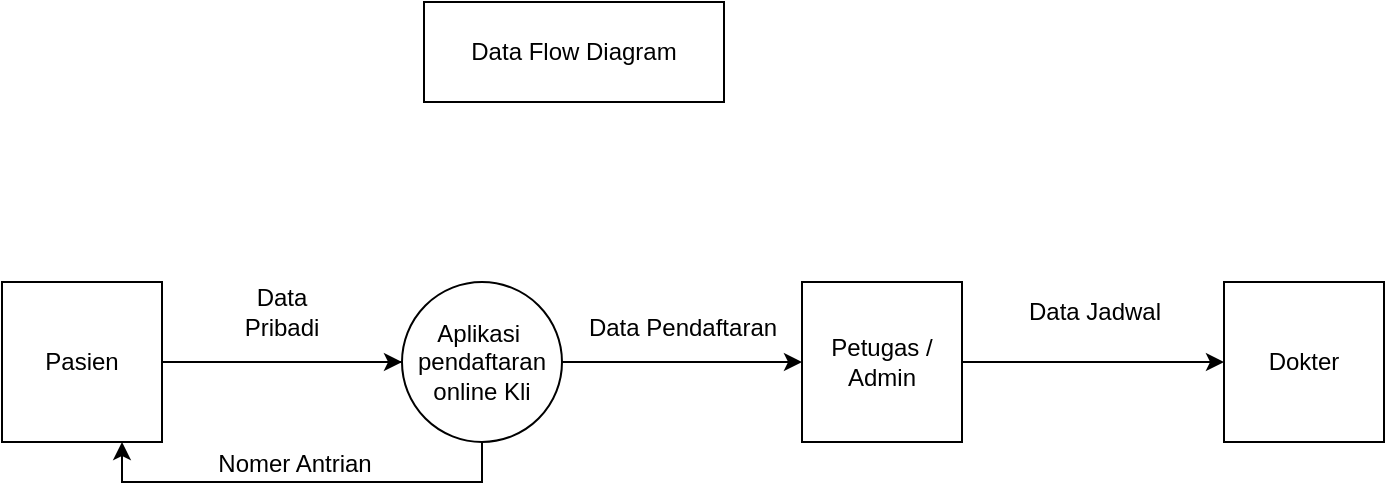 <mxfile version="22.1.2" type="device" pages="5">
  <diagram name="diagram 0" id="h-CeU8rt-kA_J9l4s6qa">
    <mxGraphModel dx="977" dy="521" grid="1" gridSize="10" guides="1" tooltips="1" connect="1" arrows="1" fold="1" page="1" pageScale="1" pageWidth="827" pageHeight="1169" math="0" shadow="0">
      <root>
        <mxCell id="0" />
        <mxCell id="1" parent="0" />
        <mxCell id="YRoYsWuvd7qFmIGlLqjR-1" value="Aplikasi&amp;nbsp;&lt;br&gt;pendaftaran online Kli" style="ellipse;whiteSpace=wrap;html=1;aspect=fixed;" parent="1" vertex="1">
          <mxGeometry x="299" y="200" width="80" height="80" as="geometry" />
        </mxCell>
        <mxCell id="YRoYsWuvd7qFmIGlLqjR-2" value="Pasien" style="whiteSpace=wrap;html=1;aspect=fixed;" parent="1" vertex="1">
          <mxGeometry x="99" y="200" width="80" height="80" as="geometry" />
        </mxCell>
        <mxCell id="BFbITvE8KLXeI4FZeZa4-2" value="" style="edgeStyle=orthogonalEdgeStyle;rounded=0;orthogonalLoop=1;jettySize=auto;html=1;" parent="1" source="YRoYsWuvd7qFmIGlLqjR-3" target="BFbITvE8KLXeI4FZeZa4-1" edge="1">
          <mxGeometry relative="1" as="geometry" />
        </mxCell>
        <mxCell id="YRoYsWuvd7qFmIGlLqjR-3" value="Petugas / Admin" style="whiteSpace=wrap;html=1;aspect=fixed;" parent="1" vertex="1">
          <mxGeometry x="499" y="200" width="80" height="80" as="geometry" />
        </mxCell>
        <mxCell id="YRoYsWuvd7qFmIGlLqjR-4" value="" style="endArrow=classic;html=1;rounded=0;exitX=0;exitY=0.5;exitDx=0;exitDy=0;entryX=0;entryY=0.5;entryDx=0;entryDy=0;" parent="1" source="YRoYsWuvd7qFmIGlLqjR-1" target="YRoYsWuvd7qFmIGlLqjR-1" edge="1">
          <mxGeometry width="50" height="50" relative="1" as="geometry">
            <mxPoint x="199" y="265" as="sourcePoint" />
            <mxPoint x="189" y="215" as="targetPoint" />
            <Array as="points">
              <mxPoint x="179" y="240" />
            </Array>
          </mxGeometry>
        </mxCell>
        <mxCell id="YRoYsWuvd7qFmIGlLqjR-5" value="" style="endArrow=classic;html=1;rounded=0;exitX=1;exitY=0.5;exitDx=0;exitDy=0;entryX=0;entryY=0.5;entryDx=0;entryDy=0;" parent="1" source="YRoYsWuvd7qFmIGlLqjR-1" target="YRoYsWuvd7qFmIGlLqjR-3" edge="1">
          <mxGeometry width="50" height="50" relative="1" as="geometry">
            <mxPoint x="353" y="260" as="sourcePoint" />
            <mxPoint x="489" y="240" as="targetPoint" />
          </mxGeometry>
        </mxCell>
        <mxCell id="YRoYsWuvd7qFmIGlLqjR-6" value="Data Pribadi" style="text;html=1;strokeColor=none;fillColor=none;align=center;verticalAlign=middle;whiteSpace=wrap;rounded=0;" parent="1" vertex="1">
          <mxGeometry x="209" y="200" width="60" height="30" as="geometry" />
        </mxCell>
        <mxCell id="YRoYsWuvd7qFmIGlLqjR-7" value="Data Pendaftaran" style="text;html=1;align=center;verticalAlign=middle;resizable=0;points=[];autosize=1;strokeColor=none;fillColor=none;" parent="1" vertex="1">
          <mxGeometry x="379" y="208" width="120" height="30" as="geometry" />
        </mxCell>
        <mxCell id="YRoYsWuvd7qFmIGlLqjR-8" value="" style="endArrow=classic;html=1;rounded=0;exitX=0.5;exitY=1;exitDx=0;exitDy=0;entryX=0.75;entryY=1;entryDx=0;entryDy=0;" parent="1" source="YRoYsWuvd7qFmIGlLqjR-1" target="YRoYsWuvd7qFmIGlLqjR-2" edge="1">
          <mxGeometry width="50" height="50" relative="1" as="geometry">
            <mxPoint x="339" y="300" as="sourcePoint" />
            <mxPoint x="159" y="290" as="targetPoint" />
            <Array as="points">
              <mxPoint x="339" y="300" />
              <mxPoint x="159" y="300" />
            </Array>
          </mxGeometry>
        </mxCell>
        <mxCell id="YRoYsWuvd7qFmIGlLqjR-9" value="Nomer Antrian" style="text;html=1;align=center;verticalAlign=middle;resizable=0;points=[];autosize=1;strokeColor=none;fillColor=none;" parent="1" vertex="1">
          <mxGeometry x="195" y="276" width="100" height="30" as="geometry" />
        </mxCell>
        <mxCell id="YRoYsWuvd7qFmIGlLqjR-10" value="Data Flow Diagram" style="rounded=0;whiteSpace=wrap;html=1;" parent="1" vertex="1">
          <mxGeometry x="310" y="60" width="150" height="50" as="geometry" />
        </mxCell>
        <mxCell id="BFbITvE8KLXeI4FZeZa4-1" value="Dokter" style="whiteSpace=wrap;html=1;aspect=fixed;" parent="1" vertex="1">
          <mxGeometry x="710" y="200" width="80" height="80" as="geometry" />
        </mxCell>
        <mxCell id="BFbITvE8KLXeI4FZeZa4-3" value="Data Jadwal" style="text;html=1;align=center;verticalAlign=middle;resizable=0;points=[];autosize=1;strokeColor=none;fillColor=none;" parent="1" vertex="1">
          <mxGeometry x="600" y="200" width="90" height="30" as="geometry" />
        </mxCell>
      </root>
    </mxGraphModel>
  </diagram>
  <diagram name="usecase diagram" id="tMz3h5kmQQdcN9bqUCez">
    <mxGraphModel dx="977" dy="1690" grid="1" gridSize="10" guides="1" tooltips="1" connect="1" arrows="1" fold="1" page="1" pageScale="1" pageWidth="827" pageHeight="1169" math="0" shadow="0">
      <root>
        <mxCell id="0" />
        <mxCell id="1" parent="0" />
        <mxCell id="ZqdmLDNxaYKShbuUKh_A-4" value="&lt;font style=&quot;font-size: 24px;&quot;&gt;Register Online&lt;/font&gt;" style="text;html=1;strokeColor=none;fillColor=none;align=center;verticalAlign=middle;whiteSpace=wrap;rounded=0;" parent="1" vertex="1">
          <mxGeometry x="322" y="-1150" width="183" height="90" as="geometry" />
        </mxCell>
        <mxCell id="oFRJivhALKviN9E6l2dN-47" value="Pasien" style="shape=umlActor;verticalLabelPosition=bottom;verticalAlign=top;html=1;outlineConnect=0;" parent="1" vertex="1">
          <mxGeometry x="130" y="-875" width="30" height="60" as="geometry" />
        </mxCell>
        <mxCell id="oFRJivhALKviN9E6l2dN-48" value="Sistem KlinikGo" style="shape=umlActor;verticalLabelPosition=bottom;verticalAlign=top;html=1;outlineConnect=0;" parent="1" vertex="1">
          <mxGeometry x="650" y="-885" width="30" height="60" as="geometry" />
        </mxCell>
        <mxCell id="oFRJivhALKviN9E6l2dN-49" value="" style="whiteSpace=wrap;html=1;aspect=fixed;" parent="1" vertex="1">
          <mxGeometry x="210" y="-1040" width="405" height="405" as="geometry" />
        </mxCell>
        <mxCell id="oFRJivhALKviN9E6l2dN-51" value="Memilih Status" style="ellipse;whiteSpace=wrap;html=1;" parent="1" vertex="1">
          <mxGeometry x="320" y="-995" width="100" height="50" as="geometry" />
        </mxCell>
        <mxCell id="oFRJivhALKviN9E6l2dN-52" value="Mengisi Formulir&amp;nbsp;&lt;br&gt;Pendaftaran" style="ellipse;whiteSpace=wrap;html=1;" parent="1" vertex="1">
          <mxGeometry x="320" y="-935" width="146.25" height="60" as="geometry" />
        </mxCell>
        <mxCell id="oFRJivhALKviN9E6l2dN-53" value="Validasi Data" style="ellipse;whiteSpace=wrap;html=1;" parent="1" vertex="1">
          <mxGeometry x="384" y="-805" width="115" height="50" as="geometry" />
        </mxCell>
        <mxCell id="oFRJivhALKviN9E6l2dN-54" value="Konfirmasi Pendaftaran" style="ellipse;whiteSpace=wrap;html=1;" parent="1" vertex="1">
          <mxGeometry x="384" y="-870" width="114" height="50" as="geometry" />
        </mxCell>
        <mxCell id="oFRJivhALKviN9E6l2dN-55" value="Registrasi Ulang" style="ellipse;whiteSpace=wrap;html=1;" parent="1" vertex="1">
          <mxGeometry x="310" y="-755" width="110" height="50" as="geometry" />
        </mxCell>
        <mxCell id="oFRJivhALKviN9E6l2dN-56" value="Nomer Antrian" style="ellipse;whiteSpace=wrap;html=1;" parent="1" vertex="1">
          <mxGeometry x="399" y="-715" width="100" height="70" as="geometry" />
        </mxCell>
        <mxCell id="oFRJivhALKviN9E6l2dN-57" value="" style="endArrow=none;html=1;rounded=0;exitX=0.5;exitY=0.5;exitDx=0;exitDy=0;exitPerimeter=0;" parent="1" source="oFRJivhALKviN9E6l2dN-47" target="oFRJivhALKviN9E6l2dN-52" edge="1">
          <mxGeometry width="50" height="50" relative="1" as="geometry">
            <mxPoint x="160" y="-835" as="sourcePoint" />
            <mxPoint x="210" y="-885" as="targetPoint" />
          </mxGeometry>
        </mxCell>
        <mxCell id="oFRJivhALKviN9E6l2dN-58" value="" style="endArrow=none;html=1;rounded=0;entryX=0.22;entryY=0.9;entryDx=0;entryDy=0;entryPerimeter=0;exitX=0.5;exitY=0.5;exitDx=0;exitDy=0;exitPerimeter=0;" parent="1" source="oFRJivhALKviN9E6l2dN-47" target="oFRJivhALKviN9E6l2dN-51" edge="1">
          <mxGeometry width="50" height="50" relative="1" as="geometry">
            <mxPoint x="160" y="-845" as="sourcePoint" />
            <mxPoint x="273" y="-805" as="targetPoint" />
          </mxGeometry>
        </mxCell>
        <mxCell id="oFRJivhALKviN9E6l2dN-59" value="" style="endArrow=none;html=1;rounded=0;exitX=0.5;exitY=0.5;exitDx=0;exitDy=0;exitPerimeter=0;" parent="1" source="oFRJivhALKviN9E6l2dN-47" target="oFRJivhALKviN9E6l2dN-55" edge="1">
          <mxGeometry width="50" height="50" relative="1" as="geometry">
            <mxPoint x="160" y="-815" as="sourcePoint" />
            <mxPoint x="278" y="-790" as="targetPoint" />
          </mxGeometry>
        </mxCell>
        <mxCell id="oFRJivhALKviN9E6l2dN-60" value="" style="endArrow=none;html=1;rounded=0;entryX=0.5;entryY=0.5;entryDx=0;entryDy=0;entryPerimeter=0;exitX=1;exitY=0.5;exitDx=0;exitDy=0;" parent="1" source="oFRJivhALKviN9E6l2dN-53" target="oFRJivhALKviN9E6l2dN-48" edge="1">
          <mxGeometry width="50" height="50" relative="1" as="geometry">
            <mxPoint x="535.5" y="-815" as="sourcePoint" />
            <mxPoint x="642.5" y="-854" as="targetPoint" />
          </mxGeometry>
        </mxCell>
        <mxCell id="oFRJivhALKviN9E6l2dN-61" value="" style="endArrow=none;html=1;rounded=0;exitX=1;exitY=0.5;exitDx=0;exitDy=0;entryX=0.5;entryY=0.5;entryDx=0;entryDy=0;entryPerimeter=0;" parent="1" source="oFRJivhALKviN9E6l2dN-54" target="oFRJivhALKviN9E6l2dN-48" edge="1">
          <mxGeometry width="50" height="50" relative="1" as="geometry">
            <mxPoint x="531" y="-885" as="sourcePoint" />
            <mxPoint x="640" y="-865" as="targetPoint" />
          </mxGeometry>
        </mxCell>
        <mxCell id="oFRJivhALKviN9E6l2dN-62" value="" style="endArrow=none;html=1;rounded=0;entryX=0.5;entryY=0.5;entryDx=0;entryDy=0;entryPerimeter=0;" parent="1" source="oFRJivhALKviN9E6l2dN-56" target="oFRJivhALKviN9E6l2dN-48" edge="1">
          <mxGeometry width="50" height="50" relative="1" as="geometry">
            <mxPoint x="509" y="-770" as="sourcePoint" />
            <mxPoint x="652.5" y="-844" as="targetPoint" />
          </mxGeometry>
        </mxCell>
        <mxCell id="cWtDHNC0tciuh4rXQPmw-3" value="" style="edgeStyle=orthogonalEdgeStyle;rounded=0;orthogonalLoop=1;jettySize=auto;html=1;" parent="1" source="cWtDHNC0tciuh4rXQPmw-5" target="cWtDHNC0tciuh4rXQPmw-2" edge="1">
          <mxGeometry relative="1" as="geometry">
            <mxPoint x="650" y="-980" as="sourcePoint" />
          </mxGeometry>
        </mxCell>
        <mxCell id="cWtDHNC0tciuh4rXQPmw-2" value="Mengatur Jadwal" style="ellipse;whiteSpace=wrap;html=1;" parent="1" vertex="1">
          <mxGeometry x="498" y="-985" width="100" height="50" as="geometry" />
        </mxCell>
        <mxCell id="cWtDHNC0tciuh4rXQPmw-5" value="Dokter" style="shape=umlActor;verticalLabelPosition=bottom;verticalAlign=top;html=1;outlineConnect=0;" parent="1" vertex="1">
          <mxGeometry x="648" y="-989" width="30" height="60" as="geometry" />
        </mxCell>
      </root>
    </mxGraphModel>
  </diagram>
  <diagram name="activity diagram" id="lAYUR7G8FP4FzufmRgOV">
    <mxGraphModel dx="977" dy="521" grid="1" gridSize="10" guides="1" tooltips="1" connect="1" arrows="1" fold="1" page="1" pageScale="1" pageWidth="827" pageHeight="1169" math="0" shadow="0">
      <root>
        <mxCell id="0" />
        <mxCell id="1" parent="0" />
        <mxCell id="pU__gp-SK6qXZ8MMTA65-1" value="Pasien" style="swimlane;whiteSpace=wrap;html=1;" parent="1" vertex="1">
          <mxGeometry x="180" y="80" width="200" height="520" as="geometry" />
        </mxCell>
        <mxCell id="08yuenA4GwLapRC3ie5b-1" value="" style="ellipse;whiteSpace=wrap;html=1;fillColor=#050505;" parent="pU__gp-SK6qXZ8MMTA65-1" vertex="1">
          <mxGeometry x="70" y="30" width="30" height="30" as="geometry" />
        </mxCell>
        <mxCell id="HHgp_eVWiDWBdsTx85gn-1" value="Memulai Pendaftaran Online" style="rounded=1;whiteSpace=wrap;html=1;" parent="pU__gp-SK6qXZ8MMTA65-1" vertex="1">
          <mxGeometry x="30" y="100" width="120" height="40" as="geometry" />
        </mxCell>
        <mxCell id="HHgp_eVWiDWBdsTx85gn-3" value="" style="endArrow=classic;html=1;rounded=0;" parent="pU__gp-SK6qXZ8MMTA65-1" edge="1">
          <mxGeometry width="50" height="50" relative="1" as="geometry">
            <mxPoint x="84.5" y="60" as="sourcePoint" />
            <mxPoint x="85" y="100" as="targetPoint" />
          </mxGeometry>
        </mxCell>
        <mxCell id="SZvR9t092akie5ZzWwz7-1" value="" style="endArrow=classic;html=1;rounded=0;" parent="pU__gp-SK6qXZ8MMTA65-1" edge="1">
          <mxGeometry width="50" height="50" relative="1" as="geometry">
            <mxPoint x="84.5" y="140" as="sourcePoint" />
            <mxPoint x="85" y="180" as="targetPoint" />
          </mxGeometry>
        </mxCell>
        <mxCell id="SZvR9t092akie5ZzWwz7-2" value="Mengisi Formulir Pendaftaran" style="rounded=1;whiteSpace=wrap;html=1;" parent="pU__gp-SK6qXZ8MMTA65-1" vertex="1">
          <mxGeometry x="30" y="180" width="120" height="40" as="geometry" />
        </mxCell>
        <mxCell id="zKmAAgRS18sF6HLCfmCe-4" value="" style="endArrow=classic;html=1;rounded=0;entryX=0;entryY=0.5;entryDx=0;entryDy=0;" parent="pU__gp-SK6qXZ8MMTA65-1" target="zKmAAgRS18sF6HLCfmCe-3" edge="1">
          <mxGeometry width="50" height="50" relative="1" as="geometry">
            <mxPoint x="150" y="200" as="sourcePoint" />
            <mxPoint x="200" y="150" as="targetPoint" />
          </mxGeometry>
        </mxCell>
        <mxCell id="OFR_-nQHHDNawVo3thgq-7" value="" style="edgeStyle=orthogonalEdgeStyle;rounded=0;orthogonalLoop=1;jettySize=auto;html=1;" parent="pU__gp-SK6qXZ8MMTA65-1" source="OFR_-nQHHDNawVo3thgq-3" target="OFR_-nQHHDNawVo3thgq-6" edge="1">
          <mxGeometry relative="1" as="geometry" />
        </mxCell>
        <mxCell id="OFR_-nQHHDNawVo3thgq-3" value="Menerima Jadwal" style="rounded=1;whiteSpace=wrap;html=1;" parent="pU__gp-SK6qXZ8MMTA65-1" vertex="1">
          <mxGeometry x="30" y="260" width="120" height="40" as="geometry" />
        </mxCell>
        <mxCell id="OFR_-nQHHDNawVo3thgq-9" value="" style="edgeStyle=orthogonalEdgeStyle;rounded=0;orthogonalLoop=1;jettySize=auto;html=1;" parent="pU__gp-SK6qXZ8MMTA65-1" source="OFR_-nQHHDNawVo3thgq-6" target="OFR_-nQHHDNawVo3thgq-8" edge="1">
          <mxGeometry relative="1" as="geometry" />
        </mxCell>
        <mxCell id="OFR_-nQHHDNawVo3thgq-6" value="Permohonan Selesai" style="rounded=1;whiteSpace=wrap;html=1;" parent="pU__gp-SK6qXZ8MMTA65-1" vertex="1">
          <mxGeometry x="30" y="330" width="120" height="40" as="geometry" />
        </mxCell>
        <mxCell id="OFR_-nQHHDNawVo3thgq-8" value="" style="ellipse;whiteSpace=wrap;html=1;fillColor=#050505;" parent="pU__gp-SK6qXZ8MMTA65-1" vertex="1">
          <mxGeometry x="75" y="410" width="30" height="30" as="geometry" />
        </mxCell>
        <mxCell id="pU__gp-SK6qXZ8MMTA65-2" value="Sistem KlinikGo" style="swimlane;whiteSpace=wrap;html=1;startSize=23;" parent="1" vertex="1">
          <mxGeometry x="380" y="80" width="200" height="520" as="geometry" />
        </mxCell>
        <mxCell id="SZvR9t092akie5ZzWwz7-6" value="Kirim Konfirmasi" style="rounded=1;whiteSpace=wrap;html=1;" parent="pU__gp-SK6qXZ8MMTA65-2" vertex="1">
          <mxGeometry x="40" y="260" width="130" height="40" as="geometry" />
        </mxCell>
        <mxCell id="zKmAAgRS18sF6HLCfmCe-3" value="Validasi Data" style="rounded=1;whiteSpace=wrap;html=1;" parent="pU__gp-SK6qXZ8MMTA65-2" vertex="1">
          <mxGeometry x="40" y="180" width="130" height="40" as="geometry" />
        </mxCell>
        <mxCell id="zKmAAgRS18sF6HLCfmCe-5" value="" style="endArrow=classic;html=1;rounded=0;exitX=0.446;exitY=1.025;exitDx=0;exitDy=0;exitPerimeter=0;" parent="pU__gp-SK6qXZ8MMTA65-2" source="zKmAAgRS18sF6HLCfmCe-3" edge="1">
          <mxGeometry width="50" height="50" relative="1" as="geometry">
            <mxPoint x="100" y="225" as="sourcePoint" />
            <mxPoint x="98" y="260" as="targetPoint" />
          </mxGeometry>
        </mxCell>
        <mxCell id="-E48vmCfG0ZWFy1E9HIm-1" value="Dokter" style="swimlane;whiteSpace=wrap;html=1;" parent="1" vertex="1">
          <mxGeometry x="580" y="80" width="200" height="520" as="geometry" />
        </mxCell>
        <mxCell id="-E48vmCfG0ZWFy1E9HIm-3" value="Menentukan Jadwal" style="rounded=1;whiteSpace=wrap;html=1;" parent="-E48vmCfG0ZWFy1E9HIm-1" vertex="1">
          <mxGeometry x="40" y="180" width="130" height="40" as="geometry" />
        </mxCell>
        <mxCell id="OFR_-nQHHDNawVo3thgq-1" value="" style="edgeStyle=orthogonalEdgeStyle;rounded=0;orthogonalLoop=1;jettySize=auto;html=1;" parent="1" source="-E48vmCfG0ZWFy1E9HIm-3" target="zKmAAgRS18sF6HLCfmCe-3" edge="1">
          <mxGeometry relative="1" as="geometry" />
        </mxCell>
        <mxCell id="OFR_-nQHHDNawVo3thgq-4" value="" style="edgeStyle=orthogonalEdgeStyle;rounded=0;orthogonalLoop=1;jettySize=auto;html=1;" parent="1" source="SZvR9t092akie5ZzWwz7-6" target="OFR_-nQHHDNawVo3thgq-3" edge="1">
          <mxGeometry relative="1" as="geometry" />
        </mxCell>
      </root>
    </mxGraphModel>
  </diagram>
  <diagram name="sequence diagram" id="SFWUgWPTjtBycZWt1fGB">
    <mxGraphModel dx="1804" dy="521" grid="1" gridSize="10" guides="1" tooltips="1" connect="1" arrows="1" fold="1" page="1" pageScale="1" pageWidth="827" pageHeight="1169" math="0" shadow="0">
      <root>
        <mxCell id="0" />
        <mxCell id="1" parent="0" />
        <mxCell id="FNnTudA99JPxCrF4P8AE-1" value="Pasien" style="shape=umlLifeline;perimeter=lifelinePerimeter;whiteSpace=wrap;html=1;container=0;dropTarget=0;collapsible=0;recursiveResize=0;outlineConnect=0;portConstraint=eastwest;newEdgeStyle={&quot;edgeStyle&quot;:&quot;elbowEdgeStyle&quot;,&quot;elbow&quot;:&quot;vertical&quot;,&quot;curved&quot;:0,&quot;rounded&quot;:0};" parent="1" vertex="1">
          <mxGeometry x="40" y="40" width="100" height="758" as="geometry" />
        </mxCell>
        <mxCell id="FNnTudA99JPxCrF4P8AE-2" value="" style="html=1;points=[];perimeter=orthogonalPerimeter;outlineConnect=0;targetShapes=umlLifeline;portConstraint=eastwest;newEdgeStyle={&quot;edgeStyle&quot;:&quot;elbowEdgeStyle&quot;,&quot;elbow&quot;:&quot;vertical&quot;,&quot;curved&quot;:0,&quot;rounded&quot;:0};" parent="FNnTudA99JPxCrF4P8AE-1" vertex="1">
          <mxGeometry x="45" y="70" width="10" height="650" as="geometry" />
        </mxCell>
        <mxCell id="FNnTudA99JPxCrF4P8AE-3" value="Registrasi Online" style="html=1;verticalAlign=bottom;startArrow=oval;endArrow=block;startSize=8;edgeStyle=elbowEdgeStyle;elbow=vertical;curved=0;rounded=0;" parent="FNnTudA99JPxCrF4P8AE-1" target="FNnTudA99JPxCrF4P8AE-2" edge="1">
          <mxGeometry relative="1" as="geometry">
            <mxPoint x="-40" y="70" as="sourcePoint" />
          </mxGeometry>
        </mxCell>
        <mxCell id="FNnTudA99JPxCrF4P8AE-4" value="Sistem Klinik Go" style="shape=umlLifeline;perimeter=lifelinePerimeter;whiteSpace=wrap;html=1;container=0;dropTarget=0;collapsible=0;recursiveResize=0;outlineConnect=0;portConstraint=eastwest;newEdgeStyle={&quot;edgeStyle&quot;:&quot;elbowEdgeStyle&quot;,&quot;elbow&quot;:&quot;vertical&quot;,&quot;curved&quot;:0,&quot;rounded&quot;:0};size=40;" parent="1" vertex="1">
          <mxGeometry x="250" y="42" width="140" height="758" as="geometry" />
        </mxCell>
        <mxCell id="FNnTudA99JPxCrF4P8AE-5" value="" style="html=1;points=[];perimeter=orthogonalPerimeter;outlineConnect=0;targetShapes=umlLifeline;portConstraint=eastwest;newEdgeStyle={&quot;edgeStyle&quot;:&quot;elbowEdgeStyle&quot;,&quot;elbow&quot;:&quot;vertical&quot;,&quot;curved&quot;:0,&quot;rounded&quot;:0};" parent="FNnTudA99JPxCrF4P8AE-4" vertex="1">
          <mxGeometry x="65" y="80" width="10" height="640" as="geometry" />
        </mxCell>
        <mxCell id="FNnTudA99JPxCrF4P8AE-6" value="Memulai Pendaftaran" style="html=1;verticalAlign=bottom;endArrow=block;edgeStyle=elbowEdgeStyle;elbow=vertical;curved=0;rounded=0;" parent="1" source="FNnTudA99JPxCrF4P8AE-2" target="FNnTudA99JPxCrF4P8AE-5" edge="1">
          <mxGeometry x="-0.045" relative="1" as="geometry">
            <mxPoint x="195" y="132" as="sourcePoint" />
            <Array as="points">
              <mxPoint x="220" y="142" />
              <mxPoint x="180" y="122" />
            </Array>
            <mxPoint as="offset" />
          </mxGeometry>
        </mxCell>
        <mxCell id="FNnTudA99JPxCrF4P8AE-8" value="Dokter" style="shape=umlLifeline;perimeter=lifelinePerimeter;whiteSpace=wrap;html=1;container=0;dropTarget=0;collapsible=0;recursiveResize=0;outlineConnect=0;portConstraint=eastwest;newEdgeStyle={&quot;edgeStyle&quot;:&quot;elbowEdgeStyle&quot;,&quot;elbow&quot;:&quot;vertical&quot;,&quot;curved&quot;:0,&quot;rounded&quot;:0};" parent="1" vertex="1">
          <mxGeometry x="500" y="42" width="100" height="758" as="geometry" />
        </mxCell>
        <mxCell id="FNnTudA99JPxCrF4P8AE-9" value="" style="html=1;points=[];perimeter=orthogonalPerimeter;outlineConnect=0;targetShapes=umlLifeline;portConstraint=eastwest;newEdgeStyle={&quot;edgeStyle&quot;:&quot;elbowEdgeStyle&quot;,&quot;elbow&quot;:&quot;vertical&quot;,&quot;curved&quot;:0,&quot;rounded&quot;:0};" parent="FNnTudA99JPxCrF4P8AE-8" vertex="1">
          <mxGeometry x="45" y="80" width="10" height="640" as="geometry" />
        </mxCell>
        <mxCell id="FNnTudA99JPxCrF4P8AE-12" value="Validasi Form Pendaftaran" style="html=1;verticalAlign=bottom;endArrow=block;edgeStyle=elbowEdgeStyle;elbow=vertical;curved=0;rounded=0;" parent="1" target="FNnTudA99JPxCrF4P8AE-5" edge="1">
          <mxGeometry x="-0.045" relative="1" as="geometry">
            <mxPoint x="100" y="190" as="sourcePoint" />
            <Array as="points">
              <mxPoint x="220" y="190" />
              <mxPoint x="180" y="170" />
            </Array>
            <mxPoint x="310" y="190" as="targetPoint" />
            <mxPoint as="offset" />
          </mxGeometry>
        </mxCell>
        <mxCell id="W_BJCJg8ZQmbI6CV0EzP-4" value="Memilih Status (Lama)" style="html=1;verticalAlign=bottom;endArrow=block;edgeStyle=elbowEdgeStyle;elbow=vertical;curved=0;rounded=0;" parent="1" target="FNnTudA99JPxCrF4P8AE-5" edge="1">
          <mxGeometry x="0.025" y="2" relative="1" as="geometry">
            <mxPoint x="100" y="282" as="sourcePoint" />
            <Array as="points">
              <mxPoint x="220" y="281.5" />
              <mxPoint x="180" y="261.5" />
            </Array>
            <mxPoint x="310" y="281.5" as="targetPoint" />
            <mxPoint x="1" y="1" as="offset" />
          </mxGeometry>
        </mxCell>
        <mxCell id="W_BJCJg8ZQmbI6CV0EzP-6" value="" style="endArrow=classic;html=1;rounded=0;" parent="1" edge="1">
          <mxGeometry width="50" height="50" relative="1" as="geometry">
            <mxPoint x="310" y="328.41" as="sourcePoint" />
            <mxPoint x="95" y="328.41" as="targetPoint" />
          </mxGeometry>
        </mxCell>
        <mxCell id="W_BJCJg8ZQmbI6CV0EzP-7" value="Validasi Data Pasien" style="edgeLabel;html=1;align=center;verticalAlign=middle;resizable=0;points=[];" parent="W_BJCJg8ZQmbI6CV0EzP-6" connectable="0" vertex="1">
          <mxGeometry x="-0.01" y="-7" relative="1" as="geometry">
            <mxPoint y="-3" as="offset" />
          </mxGeometry>
        </mxCell>
        <mxCell id="W_BJCJg8ZQmbI6CV0EzP-10" value="" style="endArrow=classic;html=1;rounded=0;" parent="1" edge="1">
          <mxGeometry width="50" height="50" relative="1" as="geometry">
            <mxPoint x="100" y="388.41" as="sourcePoint" />
            <mxPoint x="315" y="388.41" as="targetPoint" />
            <Array as="points">
              <mxPoint x="250" y="388.41" />
            </Array>
          </mxGeometry>
        </mxCell>
        <mxCell id="W_BJCJg8ZQmbI6CV0EzP-11" value="Kirim Konfirmasi" style="edgeLabel;html=1;align=center;verticalAlign=middle;resizable=0;points=[];" parent="W_BJCJg8ZQmbI6CV0EzP-10" connectable="0" vertex="1">
          <mxGeometry x="-0.01" y="-7" relative="1" as="geometry">
            <mxPoint y="-17" as="offset" />
          </mxGeometry>
        </mxCell>
        <mxCell id="W_BJCJg8ZQmbI6CV0EzP-15" value="&lt;b&gt;User&lt;/b&gt;" style="shape=umlActor;verticalLabelPosition=bottom;verticalAlign=top;html=1;outlineConnect=0;" parent="1" vertex="1">
          <mxGeometry x="-40" y="70" width="30" height="50" as="geometry" />
        </mxCell>
        <mxCell id="W_BJCJg8ZQmbI6CV0EzP-17" value="" style="endArrow=classic;html=1;rounded=0;" parent="1" edge="1">
          <mxGeometry width="50" height="50" relative="1" as="geometry">
            <mxPoint x="315" y="448.41" as="sourcePoint" />
            <mxPoint x="95" y="448.41" as="targetPoint" />
          </mxGeometry>
        </mxCell>
        <mxCell id="W_BJCJg8ZQmbI6CV0EzP-18" value="menentukan Nomer Antrian" style="edgeLabel;html=1;align=center;verticalAlign=middle;resizable=0;points=[];" parent="W_BJCJg8ZQmbI6CV0EzP-17" connectable="0" vertex="1">
          <mxGeometry x="-0.01" y="-7" relative="1" as="geometry">
            <mxPoint y="-3" as="offset" />
          </mxGeometry>
        </mxCell>
        <mxCell id="W_BJCJg8ZQmbI6CV0EzP-19" value="" style="endArrow=classic;html=1;rounded=0;" parent="1" edge="1">
          <mxGeometry width="50" height="50" relative="1" as="geometry">
            <mxPoint x="100" y="508.41" as="sourcePoint" />
            <mxPoint x="315" y="508.41" as="targetPoint" />
            <Array as="points">
              <mxPoint x="250" y="508.41" />
            </Array>
          </mxGeometry>
        </mxCell>
        <mxCell id="W_BJCJg8ZQmbI6CV0EzP-20" value="Konfirmasih Pendaftaran" style="edgeLabel;html=1;align=center;verticalAlign=middle;resizable=0;points=[];" parent="W_BJCJg8ZQmbI6CV0EzP-19" connectable="0" vertex="1">
          <mxGeometry x="-0.01" y="-7" relative="1" as="geometry">
            <mxPoint y="-17" as="offset" />
          </mxGeometry>
        </mxCell>
        <mxCell id="_3Pap9vxa6afZkvRjsJE-11" value="Melihat Jadwal" style="html=1;verticalAlign=bottom;endArrow=block;edgeStyle=elbowEdgeStyle;elbow=vertical;curved=0;rounded=0;" parent="1" edge="1">
          <mxGeometry x="-0.045" relative="1" as="geometry">
            <mxPoint x="330" y="230" as="sourcePoint" />
            <Array as="points">
              <mxPoint x="450" y="230" />
              <mxPoint x="410" y="210" />
            </Array>
            <mxPoint x="545" y="230" as="targetPoint" />
            <mxPoint as="offset" />
          </mxGeometry>
        </mxCell>
      </root>
    </mxGraphModel>
  </diagram>
  <diagram name="Page-1" id="VQTvnvvCX3wxXn2EqOEg">
    <mxGraphModel dx="1303" dy="695" grid="1" gridSize="10" guides="1" tooltips="1" connect="1" arrows="1" fold="1" page="1" pageScale="1" pageWidth="1100" pageHeight="850" math="0" shadow="0">
      <root>
        <mxCell id="0" />
        <mxCell id="1" parent="0" />
        <mxCell id="AevSkw-maDO391YviFfN-1" value="MULAI" style="ellipse;whiteSpace=wrap;html=1;fontSize=10;" parent="1" vertex="1">
          <mxGeometry x="155.14" y="30" width="86" height="50" as="geometry" />
        </mxCell>
        <mxCell id="AevSkw-maDO391YviFfN-2" style="edgeStyle=orthogonalEdgeStyle;rounded=0;orthogonalLoop=1;jettySize=auto;html=1;entryX=0.5;entryY=0;entryDx=0;entryDy=0;fontSize=10;" parent="1" source="AevSkw-maDO391YviFfN-4" target="AevSkw-maDO391YviFfN-6" edge="1">
          <mxGeometry relative="1" as="geometry" />
        </mxCell>
        <mxCell id="AevSkw-maDO391YviFfN-3" style="edgeStyle=orthogonalEdgeStyle;rounded=0;orthogonalLoop=1;jettySize=auto;html=1;entryX=0.5;entryY=0;entryDx=0;entryDy=0;fontSize=10;" parent="1" source="AevSkw-maDO391YviFfN-4" target="AevSkw-maDO391YviFfN-8" edge="1">
          <mxGeometry relative="1" as="geometry" />
        </mxCell>
        <mxCell id="AevSkw-maDO391YviFfN-4" value="Pasien Lama?" style="strokeWidth=1;html=1;shape=mxgraph.flowchart.decision;whiteSpace=wrap;fontSize=10;" parent="1" vertex="1">
          <mxGeometry x="148.14" y="140" width="100" height="100" as="geometry" />
        </mxCell>
        <mxCell id="AevSkw-maDO391YviFfN-5" style="edgeStyle=orthogonalEdgeStyle;rounded=0;orthogonalLoop=1;jettySize=auto;html=1;entryX=0.5;entryY=0;entryDx=0;entryDy=0;entryPerimeter=0;fontSize=10;" parent="1" source="AevSkw-maDO391YviFfN-1" target="AevSkw-maDO391YviFfN-4" edge="1">
          <mxGeometry relative="1" as="geometry" />
        </mxCell>
        <mxCell id="AevSkw-maDO391YviFfN-6" value="Input No RM,&lt;br style=&quot;font-size: 10px;&quot;&gt;Hari dan waktu kontrol,&lt;br style=&quot;font-size: 10px;&quot;&gt;dokter" style="shape=parallelogram;html=1;strokeWidth=2;perimeter=parallelogramPerimeter;whiteSpace=wrap;rounded=1;arcSize=12;size=0.23;fontSize=10;" parent="1" vertex="1">
          <mxGeometry x="98.13" y="280" width="200" height="70" as="geometry" />
        </mxCell>
        <mxCell id="AevSkw-maDO391YviFfN-7" value="Ya" style="text;html=1;align=center;verticalAlign=middle;resizable=0;points=[];autosize=1;strokeColor=none;fillColor=none;fontStyle=1;fontSize=10;" parent="1" vertex="1">
          <mxGeometry x="201.14" y="230" width="40" height="30" as="geometry" />
        </mxCell>
        <mxCell id="AevSkw-maDO391YviFfN-8" value="Input &lt;br&gt;Data lengkap pasien" style="shape=parallelogram;html=1;strokeWidth=2;perimeter=parallelogramPerimeter;whiteSpace=wrap;rounded=1;arcSize=12;size=0.23;fontSize=10;" parent="1" vertex="1">
          <mxGeometry x="340" y="280" width="200" height="70" as="geometry" />
        </mxCell>
        <mxCell id="AevSkw-maDO391YviFfN-9" value="Tidak" style="text;html=1;align=center;verticalAlign=middle;resizable=0;points=[];autosize=1;strokeColor=none;fillColor=none;fontStyle=1;fontSize=10;" parent="1" vertex="1">
          <mxGeometry x="248.14" y="158" width="50" height="30" as="geometry" />
        </mxCell>
        <mxCell id="AevSkw-maDO391YviFfN-11" value="Apakah data&lt;br style=&quot;font-size: 10px;&quot;&gt;lengkap &amp;amp; valid?" style="strokeWidth=1;html=1;shape=mxgraph.flowchart.decision;whiteSpace=wrap;fontSize=10;" parent="1" vertex="1">
          <mxGeometry x="140.51" y="530" width="115.25" height="120" as="geometry" />
        </mxCell>
        <mxCell id="AevSkw-maDO391YviFfN-12" style="edgeStyle=orthogonalEdgeStyle;rounded=0;orthogonalLoop=1;jettySize=auto;html=1;entryX=0.5;entryY=0;entryDx=0;entryDy=0;fontSize=10;" parent="1" source="AevSkw-maDO391YviFfN-13" target="AevSkw-maDO391YviFfN-15" edge="1">
          <mxGeometry relative="1" as="geometry" />
        </mxCell>
        <mxCell id="AevSkw-maDO391YviFfN-13" value="&lt;font style=&quot;font-size: 10px;&quot;&gt;mengirimkan&lt;br style=&quot;font-size: 10px;&quot;&gt;konfirmasi pendaftaran ke pasien melalui Email atau&lt;br style=&quot;font-size: 10px;&quot;&gt;Whastapp&lt;/font&gt;" style="whiteSpace=wrap;html=1;fontSize=10;" parent="1" vertex="1">
          <mxGeometry x="760.63" y="90" width="173" height="70" as="geometry" />
        </mxCell>
        <mxCell id="AevSkw-maDO391YviFfN-14" style="edgeStyle=orthogonalEdgeStyle;rounded=0;orthogonalLoop=1;jettySize=auto;html=1;entryX=0.5;entryY=0;entryDx=0;entryDy=0;" parent="1" source="AevSkw-maDO391YviFfN-15" target="AevSkw-maDO391YviFfN-17" edge="1">
          <mxGeometry relative="1" as="geometry">
            <mxPoint x="843.32" y="344" as="targetPoint" />
          </mxGeometry>
        </mxCell>
        <mxCell id="AevSkw-maDO391YviFfN-15" value="Menampilkan halaman konfirmasi&lt;br style=&quot;font-size: 10px;&quot;&gt;pendaftaran online yang berisi informasi pendaftaran pasien" style="whiteSpace=wrap;html=1;fontSize=10;" parent="1" vertex="1">
          <mxGeometry x="760.64" y="204" width="173" height="70" as="geometry" />
        </mxCell>
        <mxCell id="AevSkw-maDO391YviFfN-16" style="edgeStyle=orthogonalEdgeStyle;rounded=0;orthogonalLoop=1;jettySize=auto;html=1;entryX=0.5;entryY=0;entryDx=0;entryDy=0;" parent="1" source="AevSkw-maDO391YviFfN-17" target="AevSkw-maDO391YviFfN-20" edge="1">
          <mxGeometry relative="1" as="geometry" />
        </mxCell>
        <mxCell id="AevSkw-maDO391YviFfN-17" value="Pasien datang ke rumah sakit pada hari dan waktu yang telah ditentukan" style="whiteSpace=wrap;html=1;fontSize=10;" parent="1" vertex="1">
          <mxGeometry x="760.63" y="314" width="173" height="70" as="geometry" />
        </mxCell>
        <mxCell id="AevSkw-maDO391YviFfN-18" style="edgeStyle=orthogonalEdgeStyle;rounded=0;orthogonalLoop=1;jettySize=auto;html=1;entryX=0.5;entryY=0;entryDx=0;entryDy=0;" parent="1" source="AevSkw-maDO391YviFfN-20" target="AevSkw-maDO391YviFfN-22" edge="1">
          <mxGeometry relative="1" as="geometry" />
        </mxCell>
        <mxCell id="AevSkw-maDO391YviFfN-19" style="edgeStyle=orthogonalEdgeStyle;rounded=0;orthogonalLoop=1;jettySize=auto;html=1;entryX=0.5;entryY=0;entryDx=0;entryDy=0;exitX=1;exitY=0.5;exitDx=0;exitDy=0;" parent="1" source="AevSkw-maDO391YviFfN-20" target="AevSkw-maDO391YviFfN-24" edge="1">
          <mxGeometry relative="1" as="geometry" />
        </mxCell>
        <mxCell id="AevSkw-maDO391YviFfN-20" value="&lt;font style=&quot;font-size: 10px;&quot;&gt;Pasien Lama &lt;br&gt;BPJS?&lt;/font&gt;" style="rhombus;whiteSpace=wrap;html=1;" parent="1" vertex="1">
          <mxGeometry x="790.64" y="443" width="113" height="110" as="geometry" />
        </mxCell>
        <mxCell id="AevSkw-maDO391YviFfN-21" style="edgeStyle=orthogonalEdgeStyle;rounded=0;orthogonalLoop=1;jettySize=auto;html=1;entryX=0;entryY=0.5;entryDx=0;entryDy=0;exitX=0.5;exitY=1;exitDx=0;exitDy=0;" parent="1" source="AevSkw-maDO391YviFfN-22" target="AevSkw-maDO391YviFfN-26" edge="1">
          <mxGeometry relative="1" as="geometry" />
        </mxCell>
        <mxCell id="AevSkw-maDO391YviFfN-22" value="Pasien melakukan registrasi &lt;br&gt;ulang di mesin APM" style="whiteSpace=wrap;html=1;fontSize=10;" parent="1" vertex="1">
          <mxGeometry x="610" y="559" width="143" height="70" as="geometry" />
        </mxCell>
        <mxCell id="AevSkw-maDO391YviFfN-23" style="edgeStyle=orthogonalEdgeStyle;rounded=0;orthogonalLoop=1;jettySize=auto;html=1;entryX=1;entryY=0.5;entryDx=0;entryDy=0;exitX=0.5;exitY=1;exitDx=0;exitDy=0;" parent="1" source="AevSkw-maDO391YviFfN-24" target="AevSkw-maDO391YviFfN-26" edge="1">
          <mxGeometry relative="1" as="geometry" />
        </mxCell>
        <mxCell id="AevSkw-maDO391YviFfN-24" value="&amp;nbsp;Pasien melakukan registrasi ulang di Loket Registrasi&lt;br&gt;Pendaftaran Online" style="whiteSpace=wrap;html=1;fontSize=10;" parent="1" vertex="1">
          <mxGeometry x="931.36" y="559" width="143" height="70" as="geometry" />
        </mxCell>
        <mxCell id="AevSkw-maDO391YviFfN-25" style="edgeStyle=orthogonalEdgeStyle;rounded=0;orthogonalLoop=1;jettySize=auto;html=1;entryX=0.5;entryY=0;entryDx=0;entryDy=0;" parent="1" source="AevSkw-maDO391YviFfN-26" target="AevSkw-maDO391YviFfN-27" edge="1">
          <mxGeometry relative="1" as="geometry">
            <mxPoint x="842.18" y="784" as="targetPoint" />
          </mxGeometry>
        </mxCell>
        <mxCell id="AevSkw-maDO391YviFfN-26" value="Pasien mendapatkan nomor antrian" style="whiteSpace=wrap;html=1;fontSize=10;" parent="1" vertex="1">
          <mxGeometry x="770.68" y="634" width="143" height="70" as="geometry" />
        </mxCell>
        <mxCell id="AevSkw-maDO391YviFfN-27" value="SELESAI" style="ellipse;whiteSpace=wrap;html=1;fontSize=10;" parent="1" vertex="1">
          <mxGeometry x="799.18" y="754" width="86" height="50" as="geometry" />
        </mxCell>
        <mxCell id="AevSkw-maDO391YviFfN-28" value="&lt;font style=&quot;font-size: 14px;&quot;&gt;Tidak&lt;/font&gt;" style="text;html=1;align=center;verticalAlign=middle;resizable=0;points=[];autosize=1;strokeColor=none;fillColor=none;fontStyle=1;fontSize=10;" parent="1" vertex="1">
          <mxGeometry x="66.68" y="555" width="60" height="30" as="geometry" />
        </mxCell>
        <mxCell id="AevSkw-maDO391YviFfN-29" value="&lt;font style=&quot;font-size: 14px;&quot;&gt;Ya&lt;/font&gt;" style="text;html=1;align=center;verticalAlign=middle;resizable=0;points=[];autosize=1;strokeColor=none;fillColor=none;fontStyle=1;fontSize=10;" parent="1" vertex="1">
          <mxGeometry x="300" y="559" width="40" height="30" as="geometry" />
        </mxCell>
        <mxCell id="AevSkw-maDO391YviFfN-30" value="Ya" style="text;html=1;align=center;verticalAlign=middle;resizable=0;points=[];autosize=1;strokeColor=none;fillColor=none;fontStyle=1;fontSize=10;" parent="1" vertex="1">
          <mxGeometry x="720.64" y="464" width="40" height="30" as="geometry" />
        </mxCell>
        <mxCell id="AevSkw-maDO391YviFfN-31" value="Tidak" style="text;html=1;align=center;verticalAlign=middle;resizable=0;points=[];autosize=1;strokeColor=none;fillColor=none;fontStyle=1;fontSize=10;" parent="1" vertex="1">
          <mxGeometry x="913.68" y="470" width="50" height="30" as="geometry" />
        </mxCell>
        <mxCell id="AevSkw-maDO391YviFfN-32" value="&lt;font style=&quot;font-size: 11px;&quot;&gt;Petugas memvalidasi data&lt;br&gt;&lt;/font&gt;" style="rounded=0;whiteSpace=wrap;html=1;" parent="1" vertex="1">
          <mxGeometry x="138.14" y="410" width="120" height="60" as="geometry" />
        </mxCell>
        <mxCell id="AevSkw-maDO391YviFfN-33" value="" style="endArrow=classic;html=1;rounded=0;entryX=0.5;entryY=0;entryDx=0;entryDy=0;exitX=0.5;exitY=1;exitDx=0;exitDy=0;" parent="1" source="AevSkw-maDO391YviFfN-6" target="AevSkw-maDO391YviFfN-32" edge="1">
          <mxGeometry width="50" height="50" relative="1" as="geometry">
            <mxPoint x="-40" y="400" as="sourcePoint" />
            <mxPoint x="10" y="350" as="targetPoint" />
            <Array as="points" />
          </mxGeometry>
        </mxCell>
        <mxCell id="AevSkw-maDO391YviFfN-34" value="" style="endArrow=classic;html=1;rounded=0;exitX=0.5;exitY=1;exitDx=0;exitDy=0;entryX=0.5;entryY=0;entryDx=0;entryDy=0;entryPerimeter=0;" parent="1" source="AevSkw-maDO391YviFfN-32" target="AevSkw-maDO391YviFfN-11" edge="1">
          <mxGeometry width="50" height="50" relative="1" as="geometry">
            <mxPoint x="194.31" y="510" as="sourcePoint" />
            <mxPoint x="234.68" y="510" as="targetPoint" />
          </mxGeometry>
        </mxCell>
        <mxCell id="AevSkw-maDO391YviFfN-35" value="" style="endArrow=classic;html=1;rounded=0;entryX=0;entryY=0.5;entryDx=0;entryDy=0;entryPerimeter=0;exitX=0;exitY=0.5;exitDx=0;exitDy=0;exitPerimeter=0;" parent="1" source="AevSkw-maDO391YviFfN-11" target="AevSkw-maDO391YviFfN-4" edge="1">
          <mxGeometry width="50" height="50" relative="1" as="geometry">
            <mxPoint x="140" y="610" as="sourcePoint" />
            <mxPoint x="482" y="520" as="targetPoint" />
            <Array as="points">
              <mxPoint x="70" y="590" />
              <mxPoint x="40" y="590" />
              <mxPoint x="40" y="390" />
              <mxPoint x="40" y="190" />
            </Array>
          </mxGeometry>
        </mxCell>
        <mxCell id="AevSkw-maDO391YviFfN-36" value="" style="endArrow=classic;html=1;rounded=0;exitX=0;exitY=0.5;exitDx=0;exitDy=0;" parent="1" source="AevSkw-maDO391YviFfN-8" target="AevSkw-maDO391YviFfN-6" edge="1">
          <mxGeometry width="50" height="50" relative="1" as="geometry">
            <mxPoint x="250" y="320" as="sourcePoint" />
            <mxPoint x="300" y="270" as="targetPoint" />
          </mxGeometry>
        </mxCell>
        <mxCell id="vwyR7rWyZbhP-P2T4Prt-4" value="" style="endArrow=classic;html=1;rounded=0;" edge="1" parent="1">
          <mxGeometry width="50" height="50" relative="1" as="geometry">
            <mxPoint x="260" y="590" as="sourcePoint" />
            <mxPoint x="750" y="130" as="targetPoint" />
            <Array as="points">
              <mxPoint x="560" y="590" />
              <mxPoint x="560" y="370" />
              <mxPoint x="560" y="130" />
            </Array>
          </mxGeometry>
        </mxCell>
      </root>
    </mxGraphModel>
  </diagram>
</mxfile>
